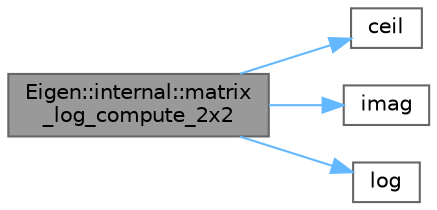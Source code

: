 digraph "Eigen::internal::matrix_log_compute_2x2"
{
 // LATEX_PDF_SIZE
  bgcolor="transparent";
  edge [fontname=Helvetica,fontsize=10,labelfontname=Helvetica,labelfontsize=10];
  node [fontname=Helvetica,fontsize=10,shape=box,height=0.2,width=0.4];
  rankdir="LR";
  Node1 [id="Node000001",label="Eigen::internal::matrix\l_log_compute_2x2",height=0.2,width=0.4,color="gray40", fillcolor="grey60", style="filled", fontcolor="black",tooltip="Compute logarithm of 2x2 triangular matrix."];
  Node1 -> Node2 [id="edge4_Node000001_Node000002",color="steelblue1",style="solid",tooltip=" "];
  Node2 [id="Node000002",label="ceil",height=0.2,width=0.4,color="grey40", fillcolor="white", style="filled",URL="$_array_cwise_unary_ops_8h.html#a63043b6807e8e10fb1adf4667e3664d2",tooltip=" "];
  Node1 -> Node3 [id="edge5_Node000001_Node000003",color="steelblue1",style="solid",tooltip=" "];
  Node3 [id="Node000003",label="imag",height=0.2,width=0.4,color="grey40", fillcolor="white", style="filled",URL="$_common_cwise_unary_ops_8h.html#a8cc3d2f4413a156b2ec6a3097efd3aa4",tooltip=" "];
  Node1 -> Node4 [id="edge6_Node000001_Node000004",color="steelblue1",style="solid",tooltip=" "];
  Node4 [id="Node000004",label="log",height=0.2,width=0.4,color="grey40", fillcolor="white", style="filled",URL="$_array_cwise_unary_ops_8h.html#a48e72df6412ca98881afcd657352a1d5",tooltip=" "];
}

